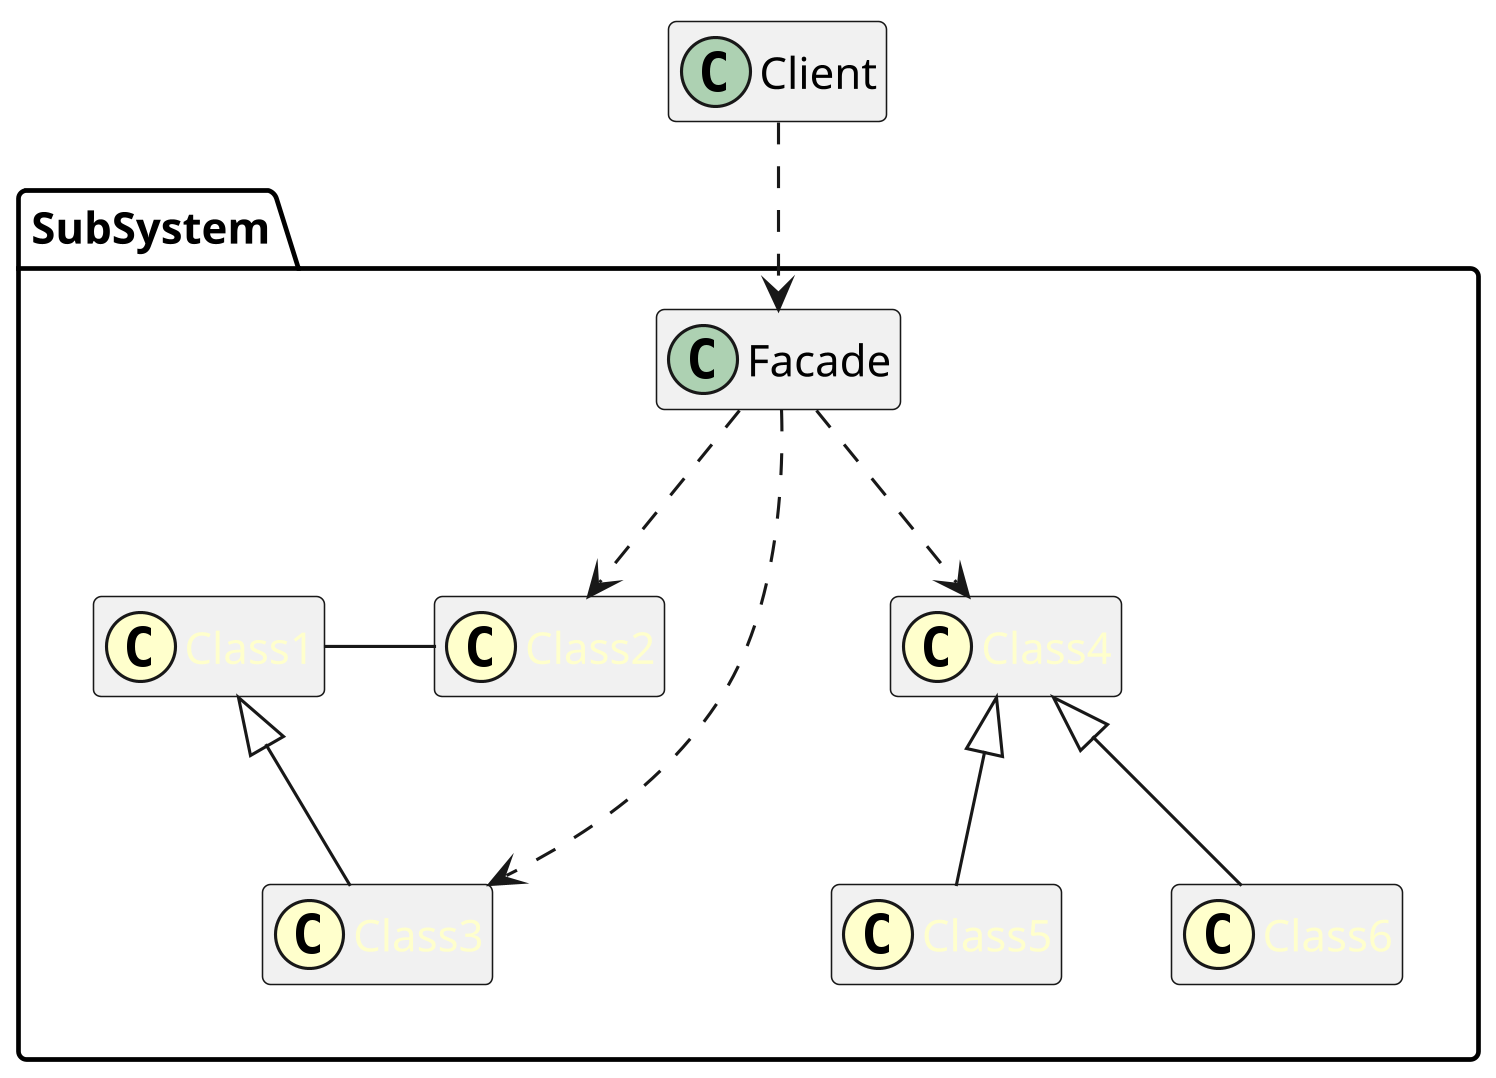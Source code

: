 @startuml facade_abstract
skinparam dpi 300
skinparam classAttributeIconSize 0
hide empty members

class Client

package "SubSystem" {
    class Facade
    together {
        class Class1 <<(C,business)>> #text:business
        class Class2 <<(C,business)>> #text:business
        class Class3 <<(C,business)>> #text:business
    }
    together {
        class Class4 <<(C,business)>> #text:business
        class Class5 <<(C,business)>> #text:business
        class Class6 <<(C,business)>> #text:business

    }
}

Client ..> Facade
Facade ..> Class2
Facade ..> Class3
Facade ..> Class4
Class1 <|-- Class3
Class1 - Class2
Class4 <|-- Class5
Class4 <|-- Class6

@enduml